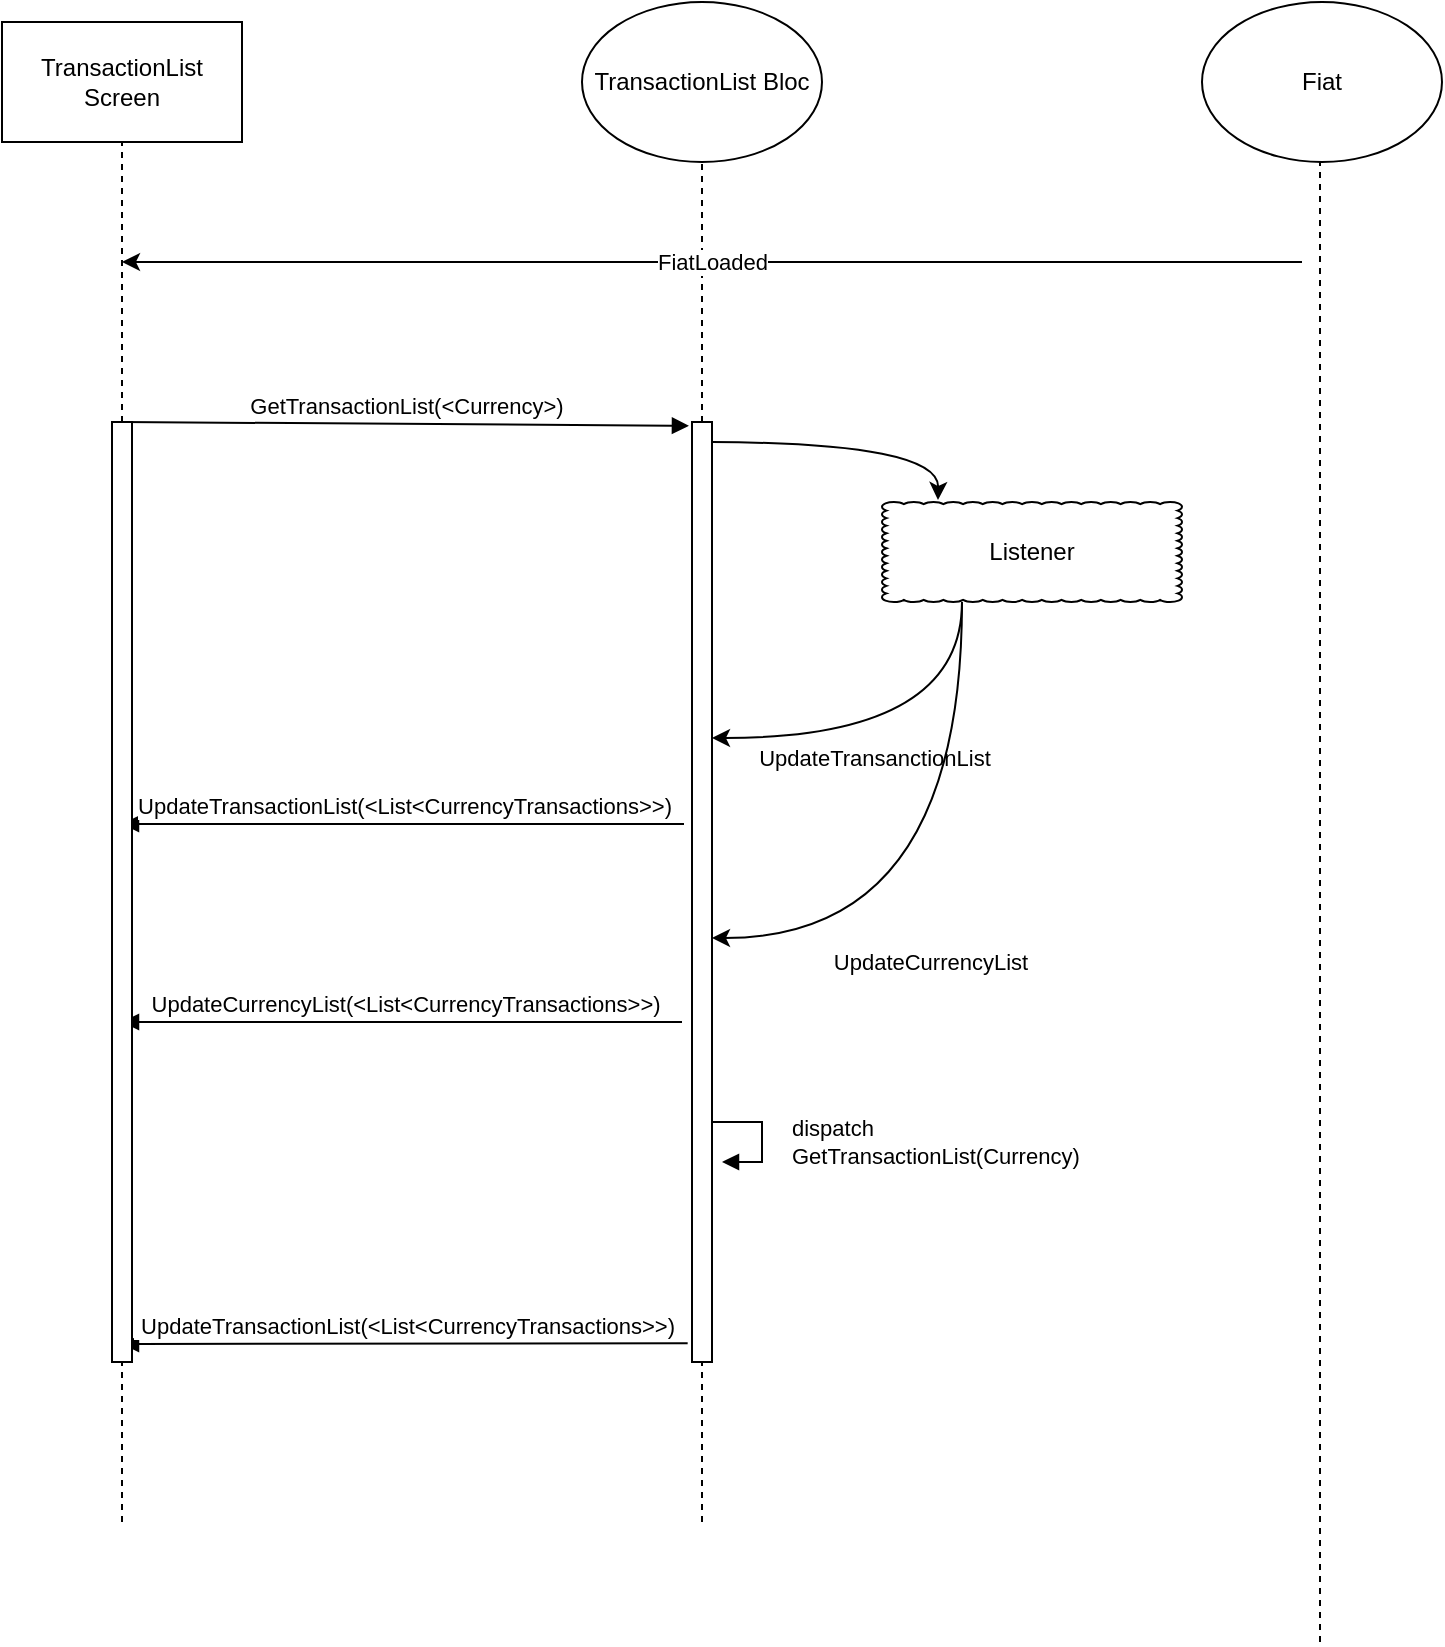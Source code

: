 <mxfile version="14.2.7" type="github">
  <diagram id="xC7v2648ofnARtWQBmom" name="Page-1">
    <mxGraphModel dx="1577" dy="1023" grid="1" gridSize="10" guides="1" tooltips="1" connect="1" arrows="1" fold="1" page="1" pageScale="1" pageWidth="850" pageHeight="1100" math="0" shadow="0">
      <root>
        <mxCell id="0" />
        <mxCell id="1" parent="0" />
        <mxCell id="IdgxDAqqp9eMmObDDpIW-4" value="TransactionList Screen" style="rounded=0;whiteSpace=wrap;html=1;" parent="1" vertex="1">
          <mxGeometry x="110" y="150" width="120" height="60" as="geometry" />
        </mxCell>
        <mxCell id="IdgxDAqqp9eMmObDDpIW-5" value="TransactionList Bloc" style="ellipse;whiteSpace=wrap;html=1;" parent="1" vertex="1">
          <mxGeometry x="400" y="140" width="120" height="80" as="geometry" />
        </mxCell>
        <mxCell id="IdgxDAqqp9eMmObDDpIW-8" value="" style="endArrow=none;dashed=1;html=1;entryX=0.5;entryY=1;entryDx=0;entryDy=0;" parent="1" target="IdgxDAqqp9eMmObDDpIW-4" edge="1" source="cdgKlogEmkWpYyJFjMh5-16">
          <mxGeometry width="50" height="50" relative="1" as="geometry">
            <mxPoint x="170" y="900" as="sourcePoint" />
            <mxPoint x="700" y="420" as="targetPoint" />
          </mxGeometry>
        </mxCell>
        <mxCell id="IdgxDAqqp9eMmObDDpIW-9" value="" style="endArrow=none;dashed=1;html=1;" parent="1" source="IdgxDAqqp9eMmObDDpIW-13" target="IdgxDAqqp9eMmObDDpIW-5" edge="1">
          <mxGeometry width="50" height="50" relative="1" as="geometry">
            <mxPoint x="459" y="890" as="sourcePoint" />
            <mxPoint x="459" y="220" as="targetPoint" />
          </mxGeometry>
        </mxCell>
        <mxCell id="cdgKlogEmkWpYyJFjMh5-1" value="Fiat" style="ellipse;whiteSpace=wrap;html=1;" vertex="1" parent="1">
          <mxGeometry x="710" y="140" width="120" height="80" as="geometry" />
        </mxCell>
        <mxCell id="cdgKlogEmkWpYyJFjMh5-2" value="" style="endArrow=none;dashed=1;html=1;entryX=0.5;entryY=1;entryDx=0;entryDy=0;" edge="1" parent="1">
          <mxGeometry width="50" height="50" relative="1" as="geometry">
            <mxPoint x="769" y="960" as="sourcePoint" />
            <mxPoint x="769" y="220" as="targetPoint" />
          </mxGeometry>
        </mxCell>
        <mxCell id="cdgKlogEmkWpYyJFjMh5-14" value="" style="endArrow=classic;html=1;" edge="1" parent="1">
          <mxGeometry relative="1" as="geometry">
            <mxPoint x="760" y="270" as="sourcePoint" />
            <mxPoint x="170" y="270" as="targetPoint" />
          </mxGeometry>
        </mxCell>
        <mxCell id="cdgKlogEmkWpYyJFjMh5-15" value="FiatLoaded" style="edgeLabel;resizable=0;html=1;align=center;verticalAlign=middle;" connectable="0" vertex="1" parent="cdgKlogEmkWpYyJFjMh5-14">
          <mxGeometry relative="1" as="geometry" />
        </mxCell>
        <mxCell id="IdgxDAqqp9eMmObDDpIW-13" value="" style="html=1;points=[];perimeter=orthogonalPerimeter;" parent="1" vertex="1">
          <mxGeometry x="455" y="350" width="10" height="470" as="geometry" />
        </mxCell>
        <mxCell id="IdgxDAqqp9eMmObDDpIW-15" value="GetTransactionList(&amp;lt;Currency&amp;gt;)" style="html=1;verticalAlign=bottom;endArrow=block;entryX=-0.153;entryY=0.004;entryDx=0;entryDy=0;entryPerimeter=0;" parent="1" target="IdgxDAqqp9eMmObDDpIW-13" edge="1">
          <mxGeometry x="170" y="350" width="80" as="geometry">
            <mxPoint x="170" y="350" as="sourcePoint" />
            <mxPoint x="250" y="350" as="targetPoint" />
          </mxGeometry>
        </mxCell>
        <mxCell id="cdgKlogEmkWpYyJFjMh5-3" value="Listener" style="whiteSpace=wrap;html=1;shape=mxgraph.basic.cloud_rect" vertex="1" parent="1">
          <mxGeometry x="550" y="390" width="150" height="50" as="geometry" />
        </mxCell>
        <mxCell id="cdgKlogEmkWpYyJFjMh5-4" value="" style="endArrow=classic;html=1;entryX=0.42;entryY=-0.02;entryDx=0;entryDy=0;entryPerimeter=0;edgeStyle=orthogonalEdgeStyle;curved=1;" edge="1" parent="1">
          <mxGeometry x="170" y="350" width="50" height="50" as="geometry">
            <mxPoint x="465" y="360" as="sourcePoint" />
            <mxPoint x="578" y="389" as="targetPoint" />
          </mxGeometry>
        </mxCell>
        <mxCell id="IdgxDAqqp9eMmObDDpIW-14" value="" style="endArrow=none;dashed=1;html=1;" parent="1" target="IdgxDAqqp9eMmObDDpIW-13" edge="1">
          <mxGeometry x="170" y="350" width="50" height="50" as="geometry">
            <mxPoint x="460" y="900" as="sourcePoint" />
            <mxPoint x="290" y="-30" as="targetPoint" />
          </mxGeometry>
        </mxCell>
        <mxCell id="IdgxDAqqp9eMmObDDpIW-16" value="UpdateTransactionList(&amp;lt;List&amp;lt;CurrencyTransactions&amp;gt;&amp;gt;)" style="html=1;verticalAlign=bottom;endArrow=block;" parent="1" edge="1">
          <mxGeometry x="170" y="580" width="80" as="geometry">
            <mxPoint x="451" y="551" as="sourcePoint" />
            <mxPoint x="170" y="551" as="targetPoint" />
          </mxGeometry>
        </mxCell>
        <mxCell id="cdgKlogEmkWpYyJFjMh5-5" value="" style="endArrow=classic;html=1;exitX=0.5;exitY=1.04;exitDx=0;exitDy=0;exitPerimeter=0;edgeStyle=orthogonalEdgeStyle;curved=1;" edge="1" parent="1">
          <mxGeometry x="180" y="430" as="geometry">
            <mxPoint x="590" y="440" as="sourcePoint" />
            <mxPoint x="465" y="508" as="targetPoint" />
            <Array as="points">
              <mxPoint x="590" y="508" />
            </Array>
          </mxGeometry>
        </mxCell>
        <mxCell id="cdgKlogEmkWpYyJFjMh5-6" value="UpdateTransanctionList" style="edgeLabel;resizable=0;html=1;align=center;verticalAlign=middle;" connectable="0" vertex="1" parent="cdgKlogEmkWpYyJFjMh5-5">
          <mxGeometry relative="1" as="geometry">
            <mxPoint x="-16" y="10" as="offset" />
          </mxGeometry>
        </mxCell>
        <mxCell id="cdgKlogEmkWpYyJFjMh5-11" value="" style="endArrow=classic;html=1;edgeStyle=orthogonalEdgeStyle;curved=1;" edge="1" parent="1" source="cdgKlogEmkWpYyJFjMh5-3">
          <mxGeometry x="180" y="530" as="geometry">
            <mxPoint x="590" y="540" as="sourcePoint" />
            <mxPoint x="465" y="608" as="targetPoint" />
            <Array as="points">
              <mxPoint x="590" y="608" />
            </Array>
          </mxGeometry>
        </mxCell>
        <mxCell id="cdgKlogEmkWpYyJFjMh5-12" value="UpdateCurrencyList" style="edgeLabel;resizable=0;html=1;align=center;verticalAlign=middle;" connectable="0" vertex="1" parent="cdgKlogEmkWpYyJFjMh5-11">
          <mxGeometry relative="1" as="geometry">
            <mxPoint x="-16" y="32.94" as="offset" />
          </mxGeometry>
        </mxCell>
        <mxCell id="IdgxDAqqp9eMmObDDpIW-22" value="&lt;br&gt;&amp;nbsp;UpdateCurrencyList(&amp;lt;List&amp;lt;CurrencyTransactions&amp;gt;&amp;gt;)" style="html=1;verticalAlign=bottom;endArrow=block;" parent="1" edge="1">
          <mxGeometry x="170" y="850" width="80" as="geometry">
            <mxPoint x="450" y="650" as="sourcePoint" />
            <mxPoint x="170" y="650" as="targetPoint" />
          </mxGeometry>
        </mxCell>
        <mxCell id="IdgxDAqqp9eMmObDDpIW-28" value="&lt;span style=&quot;text-align: center&quot;&gt;dispatch&lt;/span&gt;&lt;br style=&quot;text-align: center&quot;&gt;&lt;span style=&quot;text-align: center&quot;&gt;GetTransactionList(Currency)&lt;/span&gt;" style="edgeStyle=orthogonalEdgeStyle;html=1;align=left;spacingLeft=2;endArrow=block;rounded=0;entryX=1;entryY=0;" parent="1" edge="1">
          <mxGeometry y="-140" as="geometry">
            <mxPoint x="465" y="700" as="sourcePoint" />
            <Array as="points">
              <mxPoint x="490" y="700" />
            </Array>
            <mxPoint x="470" y="720" as="targetPoint" />
            <mxPoint x="33" as="offset" />
          </mxGeometry>
        </mxCell>
        <mxCell id="IdgxDAqqp9eMmObDDpIW-29" value="&amp;nbsp;UpdateTransactionList(&amp;lt;List&amp;lt;CurrencyTransactions&amp;gt;&amp;gt;)" style="html=1;verticalAlign=bottom;endArrow=block;exitX=-0.217;exitY=0.98;exitDx=0;exitDy=0;exitPerimeter=0;" parent="1" source="IdgxDAqqp9eMmObDDpIW-13" edge="1">
          <mxGeometry x="170" y="850" width="80" as="geometry">
            <mxPoint x="461.33" y="860.32" as="sourcePoint" />
            <mxPoint x="170" y="811" as="targetPoint" />
          </mxGeometry>
        </mxCell>
        <mxCell id="cdgKlogEmkWpYyJFjMh5-16" value="" style="html=1;points=[];perimeter=orthogonalPerimeter;" vertex="1" parent="1">
          <mxGeometry x="165" y="350" width="10" height="470" as="geometry" />
        </mxCell>
        <mxCell id="cdgKlogEmkWpYyJFjMh5-17" value="" style="endArrow=none;dashed=1;html=1;entryX=0.5;entryY=1;entryDx=0;entryDy=0;" edge="1" parent="1" target="cdgKlogEmkWpYyJFjMh5-16">
          <mxGeometry width="50" height="50" relative="1" as="geometry">
            <mxPoint x="170.0" y="900" as="sourcePoint" />
            <mxPoint x="170.0" y="210" as="targetPoint" />
          </mxGeometry>
        </mxCell>
      </root>
    </mxGraphModel>
  </diagram>
</mxfile>

